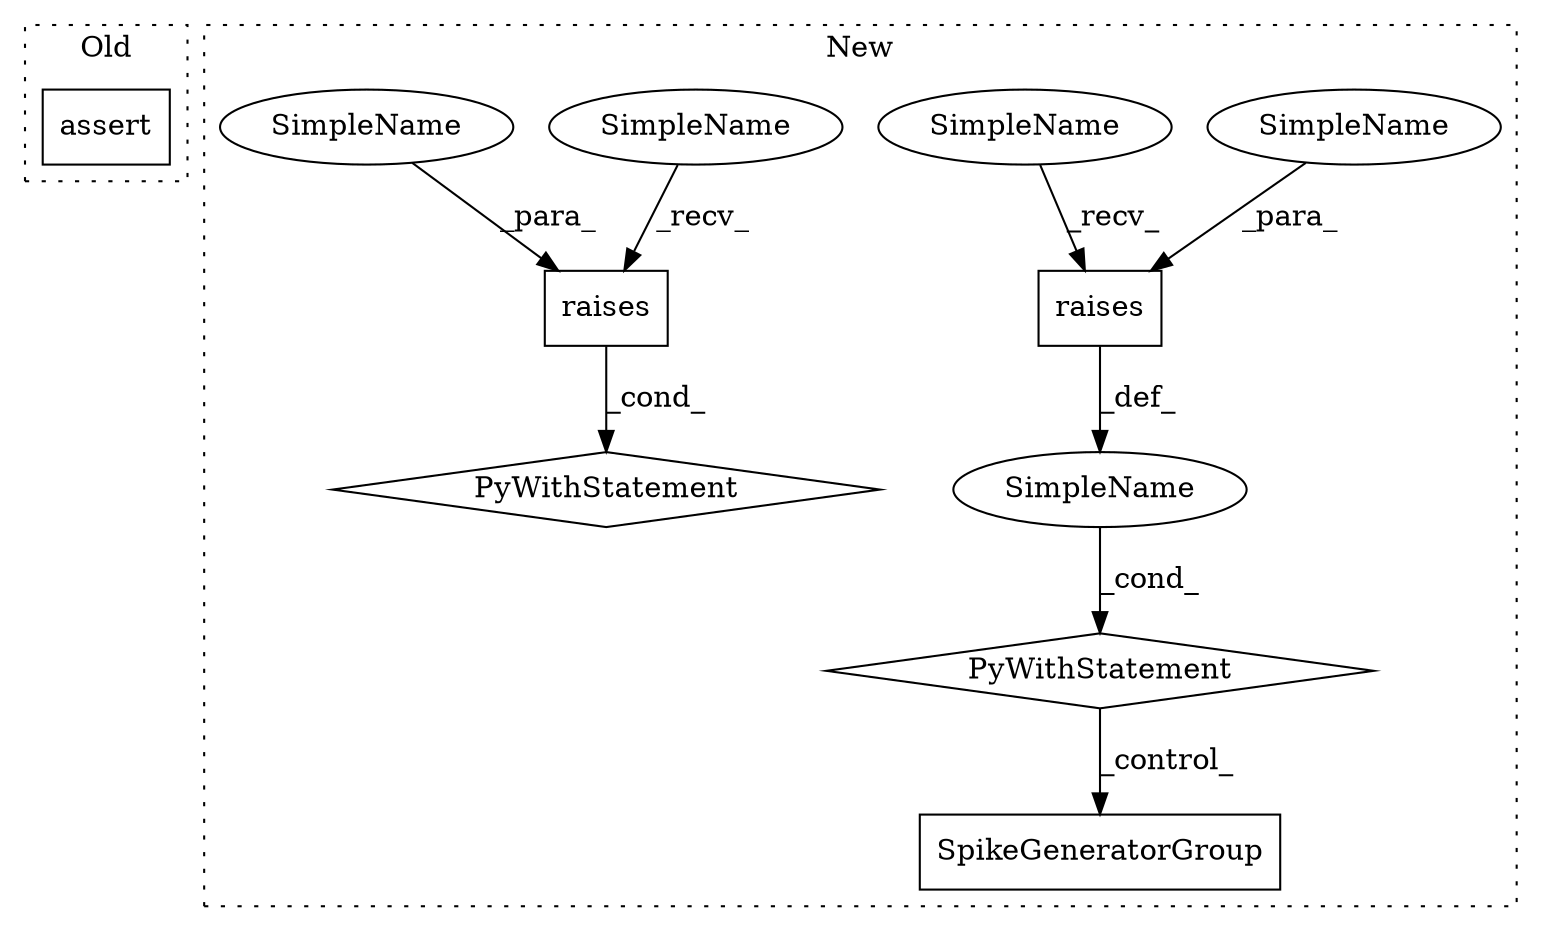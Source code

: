 digraph G {
subgraph cluster0 {
1 [label="assert" a="32" s="9185,9276" l="14,1" shape="box"];
label = "Old";
style="dotted";
}
subgraph cluster1 {
2 [label="SpikeGeneratorGroup" a="32" s="9196,9258" l="20,1" shape="box"];
3 [label="SimpleName" a="42" s="" l="" shape="ellipse"];
4 [label="PyWithStatement" a="104" s="9151,9186" l="10,2" shape="diamond"];
5 [label="raises" a="32" s="9168,9185" l="7,1" shape="box"];
6 [label="raises" a="32" s="9288,9305" l="7,1" shape="box"];
7 [label="PyWithStatement" a="104" s="9271,9306" l="10,2" shape="diamond"];
8 [label="SimpleName" a="42" s="9175" l="10" shape="ellipse"];
9 [label="SimpleName" a="42" s="9295" l="10" shape="ellipse"];
10 [label="SimpleName" a="42" s="9161" l="6" shape="ellipse"];
11 [label="SimpleName" a="42" s="9281" l="6" shape="ellipse"];
label = "New";
style="dotted";
}
3 -> 4 [label="_cond_"];
4 -> 2 [label="_control_"];
5 -> 3 [label="_def_"];
6 -> 7 [label="_cond_"];
8 -> 5 [label="_para_"];
9 -> 6 [label="_para_"];
10 -> 5 [label="_recv_"];
11 -> 6 [label="_recv_"];
}